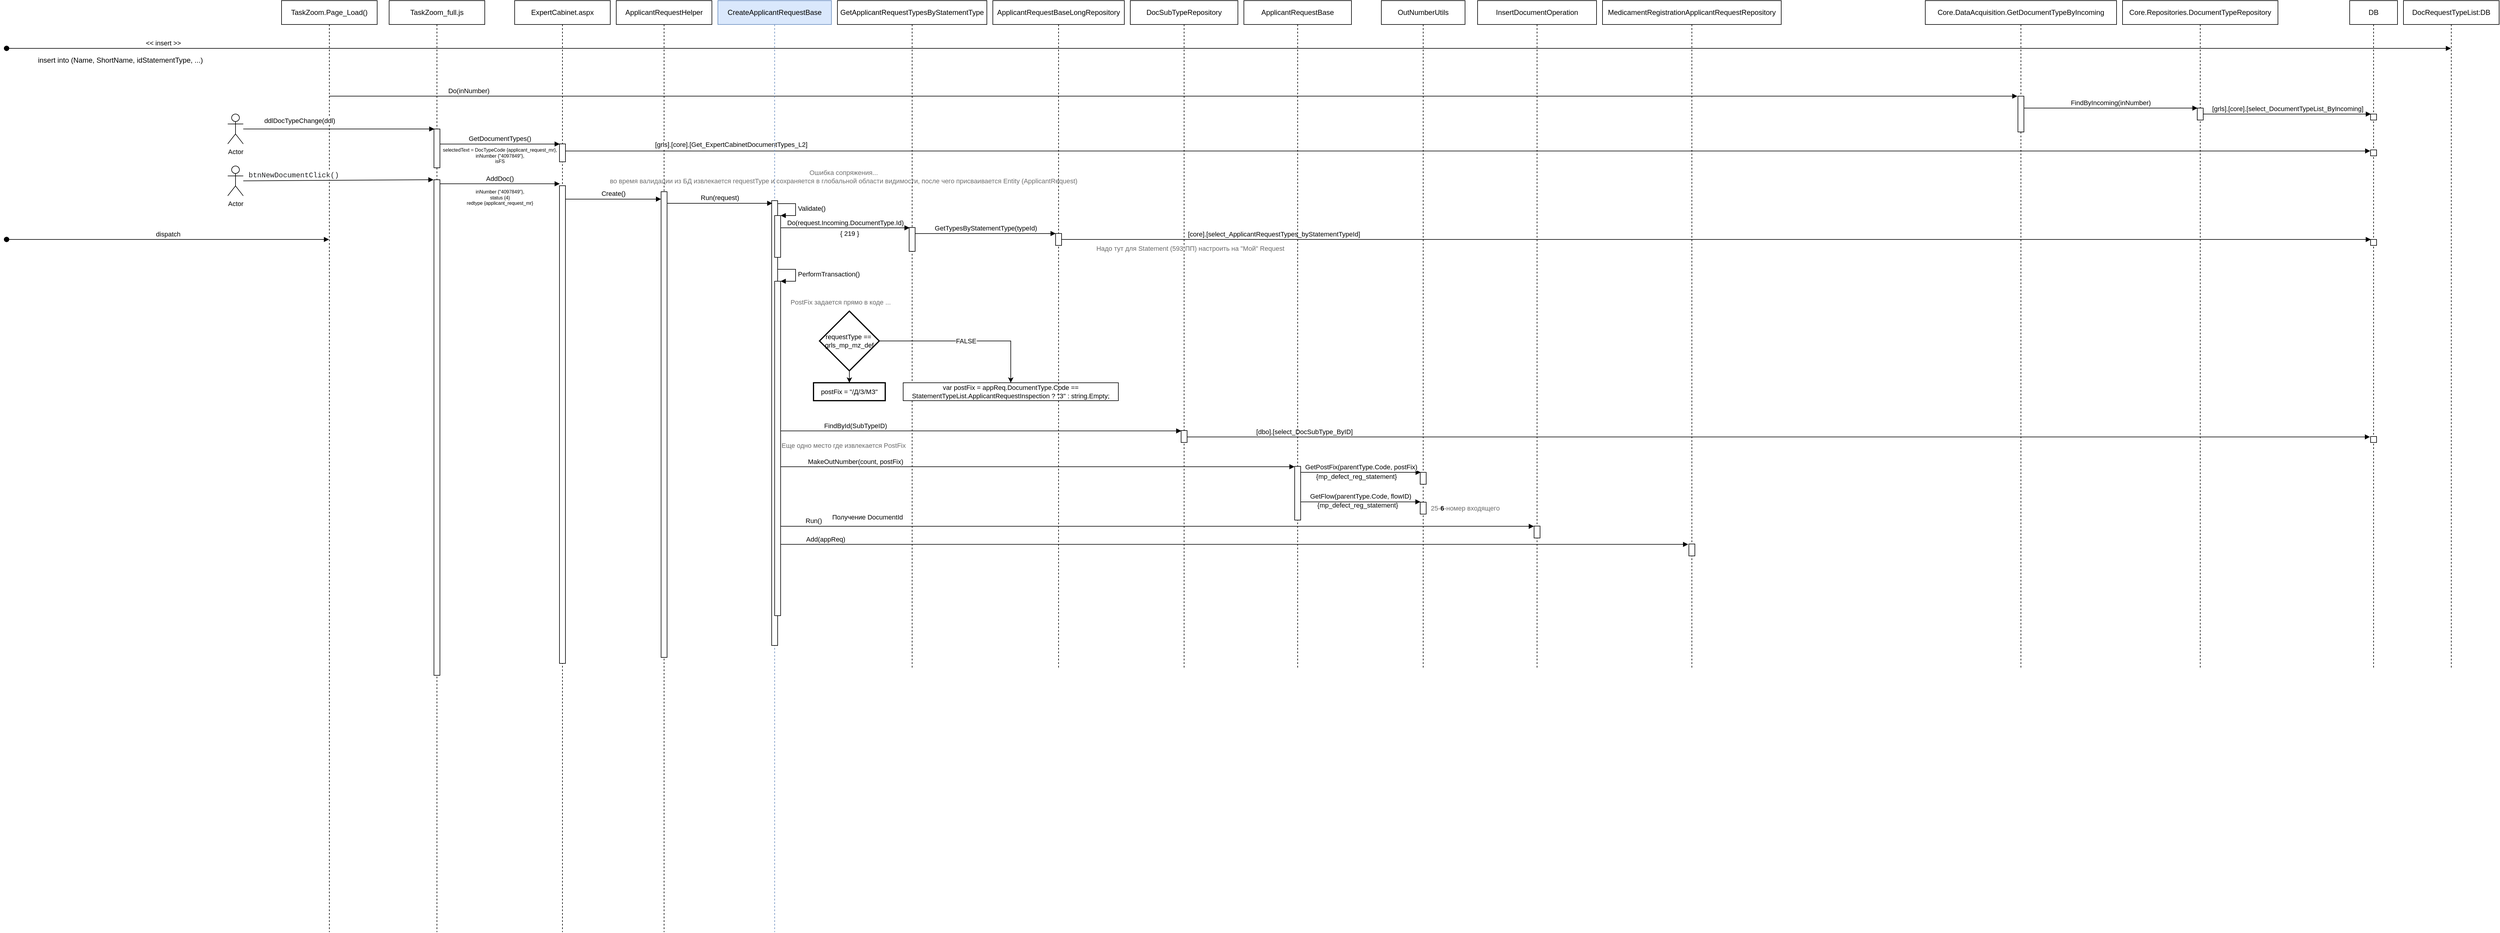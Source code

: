 <mxfile version="20.5.1" type="github">
  <diagram id="dsU_ii47a0S2btjW8iKH" name="Страница 1">
    <mxGraphModel dx="1084" dy="709" grid="1" gridSize="10" guides="1" tooltips="1" connect="1" arrows="1" fold="1" page="1" pageScale="1" pageWidth="827" pageHeight="1169" math="0" shadow="0">
      <root>
        <mxCell id="0" />
        <mxCell id="1" parent="0" />
        <mxCell id="BPP2ajkxVIenSYZT_UOM-38" value="ApplicantRequestHelper" style="shape=umlLifeline;perimeter=lifelinePerimeter;whiteSpace=wrap;html=1;container=1;collapsible=0;recursiveResize=0;outlineConnect=0;" vertex="1" parent="1">
          <mxGeometry x="1040" y="40" width="160" height="1560" as="geometry" />
        </mxCell>
        <mxCell id="BPP2ajkxVIenSYZT_UOM-40" value="" style="html=1;points=[];perimeter=orthogonalPerimeter;" vertex="1" parent="BPP2ajkxVIenSYZT_UOM-38">
          <mxGeometry x="75" y="320" width="10" height="780" as="geometry" />
        </mxCell>
        <mxCell id="BPP2ajkxVIenSYZT_UOM-1" value="DocRequestTypeList:DB" style="shape=umlLifeline;perimeter=lifelinePerimeter;whiteSpace=wrap;html=1;container=1;collapsible=0;recursiveResize=0;outlineConnect=0;" vertex="1" parent="1">
          <mxGeometry x="4030" y="40" width="160" height="1120" as="geometry" />
        </mxCell>
        <mxCell id="BPP2ajkxVIenSYZT_UOM-2" value="&amp;lt;&amp;lt; insert &amp;gt;&amp;gt;" style="html=1;verticalAlign=bottom;startArrow=oval;startFill=1;endArrow=block;startSize=8;rounded=0;" edge="1" parent="1" target="BPP2ajkxVIenSYZT_UOM-1">
          <mxGeometry x="-0.872" width="60" relative="1" as="geometry">
            <mxPoint x="20" y="120" as="sourcePoint" />
            <mxPoint x="180" y="120" as="targetPoint" />
            <mxPoint as="offset" />
          </mxGeometry>
        </mxCell>
        <mxCell id="BPP2ajkxVIenSYZT_UOM-3" value="insert into (Name, ShortName, idStatementType, ...)" style="text;html=1;align=center;verticalAlign=middle;resizable=0;points=[];autosize=1;strokeColor=none;fillColor=none;" vertex="1" parent="1">
          <mxGeometry x="60" y="125" width="300" height="30" as="geometry" />
        </mxCell>
        <mxCell id="BPP2ajkxVIenSYZT_UOM-4" value="dispatch" style="html=1;verticalAlign=bottom;startArrow=oval;startFill=1;endArrow=block;startSize=8;rounded=0;" edge="1" parent="1" target="BPP2ajkxVIenSYZT_UOM-5">
          <mxGeometry width="60" relative="1" as="geometry">
            <mxPoint x="20" y="440" as="sourcePoint" />
            <mxPoint x="80" y="240" as="targetPoint" />
          </mxGeometry>
        </mxCell>
        <mxCell id="BPP2ajkxVIenSYZT_UOM-5" value="TaskZoom.Page_Load()" style="shape=umlLifeline;perimeter=lifelinePerimeter;whiteSpace=wrap;html=1;container=1;collapsible=0;recursiveResize=0;outlineConnect=0;" vertex="1" parent="1">
          <mxGeometry x="480" y="40" width="160" height="1560" as="geometry" />
        </mxCell>
        <mxCell id="BPP2ajkxVIenSYZT_UOM-6" value="Core.DataAcquisition.GetDocumentTypeByIncoming" style="shape=umlLifeline;perimeter=lifelinePerimeter;whiteSpace=wrap;html=1;container=1;collapsible=0;recursiveResize=0;outlineConnect=0;" vertex="1" parent="1">
          <mxGeometry x="3230" y="40" width="320" height="1120" as="geometry" />
        </mxCell>
        <mxCell id="BPP2ajkxVIenSYZT_UOM-8" value="" style="html=1;points=[];perimeter=orthogonalPerimeter;" vertex="1" parent="BPP2ajkxVIenSYZT_UOM-6">
          <mxGeometry x="155" y="160" width="10" height="60" as="geometry" />
        </mxCell>
        <mxCell id="BPP2ajkxVIenSYZT_UOM-7" value="Do(inNumber)" style="html=1;verticalAlign=bottom;endArrow=block;rounded=0;entryX=-0.088;entryY=0;entryDx=0;entryDy=0;entryPerimeter=0;" edge="1" parent="1" source="BPP2ajkxVIenSYZT_UOM-5" target="BPP2ajkxVIenSYZT_UOM-8">
          <mxGeometry x="-0.835" width="80" relative="1" as="geometry">
            <mxPoint x="370" y="240" as="sourcePoint" />
            <mxPoint x="450" y="240" as="targetPoint" />
            <mxPoint as="offset" />
          </mxGeometry>
        </mxCell>
        <mxCell id="BPP2ajkxVIenSYZT_UOM-9" value="Core.Repositories.DocumentTypeRepository" style="shape=umlLifeline;perimeter=lifelinePerimeter;whiteSpace=wrap;html=1;container=1;collapsible=0;recursiveResize=0;outlineConnect=0;" vertex="1" parent="1">
          <mxGeometry x="3560" y="40" width="260" height="1120" as="geometry" />
        </mxCell>
        <mxCell id="BPP2ajkxVIenSYZT_UOM-10" value="" style="html=1;points=[];perimeter=orthogonalPerimeter;" vertex="1" parent="BPP2ajkxVIenSYZT_UOM-9">
          <mxGeometry x="125" y="180" width="10" height="20" as="geometry" />
        </mxCell>
        <mxCell id="BPP2ajkxVIenSYZT_UOM-11" value="FindByIncoming(inNumber)" style="html=1;verticalAlign=bottom;endArrow=block;rounded=0;entryX=0.048;entryY=0.003;entryDx=0;entryDy=0;entryPerimeter=0;" edge="1" parent="1" source="BPP2ajkxVIenSYZT_UOM-8" target="BPP2ajkxVIenSYZT_UOM-10">
          <mxGeometry width="80" relative="1" as="geometry">
            <mxPoint x="1089.997" y="220" as="sourcePoint" />
            <mxPoint x="1364.45" y="220" as="targetPoint" />
          </mxGeometry>
        </mxCell>
        <mxCell id="BPP2ajkxVIenSYZT_UOM-12" value="DB" style="shape=umlLifeline;perimeter=lifelinePerimeter;whiteSpace=wrap;html=1;container=1;collapsible=0;recursiveResize=0;outlineConnect=0;" vertex="1" parent="1">
          <mxGeometry x="3940" y="40" width="80" height="1120" as="geometry" />
        </mxCell>
        <mxCell id="BPP2ajkxVIenSYZT_UOM-13" value="" style="html=1;points=[];perimeter=orthogonalPerimeter;" vertex="1" parent="BPP2ajkxVIenSYZT_UOM-12">
          <mxGeometry x="35" y="190" width="10" height="10" as="geometry" />
        </mxCell>
        <mxCell id="BPP2ajkxVIenSYZT_UOM-23" value="" style="html=1;points=[];perimeter=orthogonalPerimeter;" vertex="1" parent="BPP2ajkxVIenSYZT_UOM-12">
          <mxGeometry x="35" y="250" width="10" height="10" as="geometry" />
        </mxCell>
        <mxCell id="BPP2ajkxVIenSYZT_UOM-63" value="" style="html=1;points=[];perimeter=orthogonalPerimeter;fontSize=11;" vertex="1" parent="BPP2ajkxVIenSYZT_UOM-12">
          <mxGeometry x="35" y="400" width="10" height="10" as="geometry" />
        </mxCell>
        <mxCell id="BPP2ajkxVIenSYZT_UOM-83" value="" style="html=1;points=[];perimeter=orthogonalPerimeter;fontSize=11;" vertex="1" parent="BPP2ajkxVIenSYZT_UOM-12">
          <mxGeometry x="35" y="730" width="10" height="10" as="geometry" />
        </mxCell>
        <mxCell id="BPP2ajkxVIenSYZT_UOM-14" value="[grls].[core].[select_DocumentTypeList_ByIncoming]" style="html=1;verticalAlign=bottom;endArrow=block;rounded=0;entryX=0.051;entryY=0.004;entryDx=0;entryDy=0;entryPerimeter=0;" edge="1" parent="1" source="BPP2ajkxVIenSYZT_UOM-10" target="BPP2ajkxVIenSYZT_UOM-13">
          <mxGeometry width="80" relative="1" as="geometry">
            <mxPoint x="1420" y="240" as="sourcePoint" />
            <mxPoint x="1500" y="240" as="targetPoint" />
          </mxGeometry>
        </mxCell>
        <mxCell id="BPP2ajkxVIenSYZT_UOM-15" value="TaskZoom_full.js" style="shape=umlLifeline;perimeter=lifelinePerimeter;whiteSpace=wrap;html=1;container=1;collapsible=0;recursiveResize=0;outlineConnect=0;" vertex="1" parent="1">
          <mxGeometry x="660" y="40" width="160" height="1560" as="geometry" />
        </mxCell>
        <mxCell id="BPP2ajkxVIenSYZT_UOM-17" value="" style="html=1;points=[];perimeter=orthogonalPerimeter;" vertex="1" parent="BPP2ajkxVIenSYZT_UOM-15">
          <mxGeometry x="75" y="215" width="10" height="65" as="geometry" />
        </mxCell>
        <mxCell id="BPP2ajkxVIenSYZT_UOM-33" value="" style="html=1;points=[];perimeter=orthogonalPerimeter;fontSize=11;" vertex="1" parent="BPP2ajkxVIenSYZT_UOM-15">
          <mxGeometry x="75" y="300" width="10" height="830" as="geometry" />
        </mxCell>
        <mxCell id="BPP2ajkxVIenSYZT_UOM-16" value="ddlDocTypeChange(ddl)" style="html=1;verticalAlign=bottom;endArrow=block;rounded=0;entryX=0.07;entryY=0;entryDx=0;entryDy=0;entryPerimeter=0;" edge="1" parent="1" source="BPP2ajkxVIenSYZT_UOM-30" target="BPP2ajkxVIenSYZT_UOM-17">
          <mxGeometry x="-0.412" y="5" width="80" relative="1" as="geometry">
            <mxPoint x="820" y="270" as="sourcePoint" />
            <mxPoint x="900" y="270" as="targetPoint" />
            <mxPoint as="offset" />
          </mxGeometry>
        </mxCell>
        <mxCell id="BPP2ajkxVIenSYZT_UOM-18" value="ExpertCabinet.aspx" style="shape=umlLifeline;perimeter=lifelinePerimeter;whiteSpace=wrap;html=1;container=1;collapsible=0;recursiveResize=0;outlineConnect=0;" vertex="1" parent="1">
          <mxGeometry x="870" y="40" width="160" height="1560" as="geometry" />
        </mxCell>
        <mxCell id="BPP2ajkxVIenSYZT_UOM-19" value="" style="html=1;points=[];perimeter=orthogonalPerimeter;" vertex="1" parent="BPP2ajkxVIenSYZT_UOM-18">
          <mxGeometry x="75" y="240" width="10" height="30" as="geometry" />
        </mxCell>
        <mxCell id="BPP2ajkxVIenSYZT_UOM-35" value="" style="html=1;points=[];perimeter=orthogonalPerimeter;" vertex="1" parent="BPP2ajkxVIenSYZT_UOM-18">
          <mxGeometry x="75" y="310" width="10" height="800" as="geometry" />
        </mxCell>
        <mxCell id="BPP2ajkxVIenSYZT_UOM-20" value="&lt;div&gt;GetDocumentTypes()&lt;/div&gt;" style="html=1;verticalAlign=bottom;endArrow=block;rounded=0;entryX=0.044;entryY=0.007;entryDx=0;entryDy=0;entryPerimeter=0;" edge="1" parent="1" source="BPP2ajkxVIenSYZT_UOM-17" target="BPP2ajkxVIenSYZT_UOM-19">
          <mxGeometry width="80" relative="1" as="geometry">
            <mxPoint x="1170" y="150" as="sourcePoint" />
            <mxPoint x="1250" y="150" as="targetPoint" />
          </mxGeometry>
        </mxCell>
        <mxCell id="BPP2ajkxVIenSYZT_UOM-21" value="selectedText = DocTypeCode {applicant_request_mr}, &lt;br style=&quot;font-size: 8px;&quot;&gt;inNumber {&quot;4097849&quot;},&lt;br style=&quot;font-size: 8px;&quot;&gt;isFS" style="text;html=1;align=center;verticalAlign=middle;resizable=0;points=[];autosize=1;strokeColor=none;fillColor=none;fontSize=8;" vertex="1" parent="1">
          <mxGeometry x="740" y="280" width="210" height="40" as="geometry" />
        </mxCell>
        <mxCell id="BPP2ajkxVIenSYZT_UOM-24" value="[grls].[core].[Get_ExpertCabinetDocumentTypes_L2]" style="html=1;verticalAlign=bottom;endArrow=block;rounded=0;fontSize=11;entryX=-0.051;entryY=0.185;entryDx=0;entryDy=0;entryPerimeter=0;" edge="1" parent="1" source="BPP2ajkxVIenSYZT_UOM-19" target="BPP2ajkxVIenSYZT_UOM-23">
          <mxGeometry x="-0.817" y="2" width="80" relative="1" as="geometry">
            <mxPoint x="1240" y="280" as="sourcePoint" />
            <mxPoint x="1320" y="280" as="targetPoint" />
            <mxPoint as="offset" />
          </mxGeometry>
        </mxCell>
        <mxCell id="BPP2ajkxVIenSYZT_UOM-30" value="Actor" style="shape=umlActor;verticalLabelPosition=bottom;verticalAlign=top;html=1;fontSize=11;" vertex="1" parent="1">
          <mxGeometry x="390" y="230" width="26" height="50" as="geometry" />
        </mxCell>
        <mxCell id="BPP2ajkxVIenSYZT_UOM-32" value="Actor" style="shape=umlActor;verticalLabelPosition=bottom;verticalAlign=top;html=1;fontSize=11;" vertex="1" parent="1">
          <mxGeometry x="390" y="317" width="26" height="50" as="geometry" />
        </mxCell>
        <mxCell id="BPP2ajkxVIenSYZT_UOM-34" value="&lt;span style=&quot;color: rgb(32, 33, 36); font-family: consolas, &amp;quot;lucida console&amp;quot;, &amp;quot;courier new&amp;quot;, monospace; font-size: 12px; text-align: left;&quot;&gt;btnNewDocumentClick()&lt;/span&gt;" style="html=1;verticalAlign=bottom;endArrow=block;rounded=0;fontSize=11;entryX=-0.077;entryY=0;entryDx=0;entryDy=0;entryPerimeter=0;" edge="1" parent="1" source="BPP2ajkxVIenSYZT_UOM-32" target="BPP2ajkxVIenSYZT_UOM-33">
          <mxGeometry x="-0.472" y="-1" width="80" relative="1" as="geometry">
            <mxPoint x="570" y="220" as="sourcePoint" />
            <mxPoint x="650" y="220" as="targetPoint" />
            <mxPoint as="offset" />
          </mxGeometry>
        </mxCell>
        <mxCell id="BPP2ajkxVIenSYZT_UOM-36" value="AddDoc()" style="html=1;verticalAlign=bottom;endArrow=block;rounded=0;fontSize=11;entryX=0.047;entryY=-0.004;entryDx=0;entryDy=0;entryPerimeter=0;" edge="1" parent="1" source="BPP2ajkxVIenSYZT_UOM-33" target="BPP2ajkxVIenSYZT_UOM-35">
          <mxGeometry width="80" relative="1" as="geometry">
            <mxPoint x="700" y="260" as="sourcePoint" />
            <mxPoint x="780" y="260" as="targetPoint" />
          </mxGeometry>
        </mxCell>
        <mxCell id="BPP2ajkxVIenSYZT_UOM-37" value="inNumber {&quot;4097849&quot;},&lt;br&gt;status {4}&lt;br style=&quot;font-size: 8px;&quot;&gt;redtype {applicant_request_mr}" style="text;html=1;align=center;verticalAlign=middle;resizable=0;points=[];autosize=1;strokeColor=none;fillColor=none;fontSize=8;" vertex="1" parent="1">
          <mxGeometry x="780" y="350" width="130" height="40" as="geometry" />
        </mxCell>
        <mxCell id="BPP2ajkxVIenSYZT_UOM-41" value="Create()" style="html=1;verticalAlign=bottom;endArrow=block;rounded=0;fontSize=11;entryX=0;entryY=0.016;entryDx=0;entryDy=0;entryPerimeter=0;" edge="1" parent="1" source="BPP2ajkxVIenSYZT_UOM-35" target="BPP2ajkxVIenSYZT_UOM-40">
          <mxGeometry width="80" relative="1" as="geometry">
            <mxPoint x="1070" y="370" as="sourcePoint" />
            <mxPoint x="1150" y="370" as="targetPoint" />
          </mxGeometry>
        </mxCell>
        <mxCell id="BPP2ajkxVIenSYZT_UOM-42" value="CreateApplicantRequestBase" style="shape=umlLifeline;perimeter=lifelinePerimeter;whiteSpace=wrap;html=1;container=1;collapsible=0;recursiveResize=0;outlineConnect=0;fillColor=#dae8fc;strokeColor=#6c8ebf;" vertex="1" parent="1">
          <mxGeometry x="1210" y="40" width="190" height="1560" as="geometry" />
        </mxCell>
        <mxCell id="BPP2ajkxVIenSYZT_UOM-43" value="" style="html=1;points=[];perimeter=orthogonalPerimeter;" vertex="1" parent="BPP2ajkxVIenSYZT_UOM-42">
          <mxGeometry x="90" y="335" width="10" height="745" as="geometry" />
        </mxCell>
        <mxCell id="BPP2ajkxVIenSYZT_UOM-47" value="" style="html=1;points=[];perimeter=orthogonalPerimeter;fontSize=11;" vertex="1" parent="BPP2ajkxVIenSYZT_UOM-42">
          <mxGeometry x="95" y="360" width="10" height="70" as="geometry" />
        </mxCell>
        <mxCell id="BPP2ajkxVIenSYZT_UOM-48" value="Validate()" style="edgeStyle=orthogonalEdgeStyle;html=1;align=left;spacingLeft=2;endArrow=block;rounded=0;entryX=1;entryY=0;fontSize=11;" edge="1" target="BPP2ajkxVIenSYZT_UOM-47" parent="BPP2ajkxVIenSYZT_UOM-42" source="BPP2ajkxVIenSYZT_UOM-43">
          <mxGeometry relative="1" as="geometry">
            <mxPoint x="100" y="340" as="sourcePoint" />
            <Array as="points">
              <mxPoint x="130" y="340" />
              <mxPoint x="130" y="360" />
            </Array>
          </mxGeometry>
        </mxCell>
        <mxCell id="BPP2ajkxVIenSYZT_UOM-65" value="" style="html=1;points=[];perimeter=orthogonalPerimeter;fontSize=11;" vertex="1" parent="BPP2ajkxVIenSYZT_UOM-42">
          <mxGeometry x="95" y="470" width="10" height="560" as="geometry" />
        </mxCell>
        <mxCell id="BPP2ajkxVIenSYZT_UOM-66" value="PerformTransaction()" style="edgeStyle=orthogonalEdgeStyle;html=1;align=left;spacingLeft=2;endArrow=block;rounded=0;entryX=1;entryY=0;fontSize=11;" edge="1" target="BPP2ajkxVIenSYZT_UOM-65" parent="BPP2ajkxVIenSYZT_UOM-42" source="BPP2ajkxVIenSYZT_UOM-43">
          <mxGeometry relative="1" as="geometry">
            <mxPoint x="100" y="450" as="sourcePoint" />
            <Array as="points">
              <mxPoint x="130" y="450" />
              <mxPoint x="130" y="470" />
            </Array>
          </mxGeometry>
        </mxCell>
        <mxCell id="BPP2ajkxVIenSYZT_UOM-46" value="Run(request)" style="html=1;verticalAlign=bottom;endArrow=block;rounded=0;fontSize=11;entryX=0.115;entryY=0.006;entryDx=0;entryDy=0;entryPerimeter=0;" edge="1" parent="1" source="BPP2ajkxVIenSYZT_UOM-40" target="BPP2ajkxVIenSYZT_UOM-43">
          <mxGeometry width="80" relative="1" as="geometry">
            <mxPoint x="1125" y="379.71" as="sourcePoint" />
            <mxPoint x="1285" y="379.71" as="targetPoint" />
          </mxGeometry>
        </mxCell>
        <mxCell id="BPP2ajkxVIenSYZT_UOM-49" value="GetApplicantRequestTypesByStatementType" style="shape=umlLifeline;perimeter=lifelinePerimeter;whiteSpace=wrap;html=1;container=1;collapsible=0;recursiveResize=0;outlineConnect=0;" vertex="1" parent="1">
          <mxGeometry x="1410" y="40" width="250" height="1120" as="geometry" />
        </mxCell>
        <mxCell id="BPP2ajkxVIenSYZT_UOM-54" value="" style="html=1;points=[];perimeter=orthogonalPerimeter;fontSize=11;" vertex="1" parent="BPP2ajkxVIenSYZT_UOM-49">
          <mxGeometry x="120" y="380" width="10" height="40" as="geometry" />
        </mxCell>
        <mxCell id="BPP2ajkxVIenSYZT_UOM-67" value="Ошибка сопряжения... &lt;br&gt;во время валидации из БД извлекается requestType и сохраняется в глобальной области видимости, после чего присваивается Entity (ApplicantRequest)" style="text;align=center;verticalAlign=middle;resizable=1;points=[];autosize=1;fontSize=11;imageAspect=1;absoluteArcSize=0;portConstraintRotation=0;allowArrows=1;container=1;fixedWidth=0;resizeHeight=1;treeMoving=0;treeFolding=0;comic=0;enumerate=0;snapToPoint=0;fixDash=0;dropTarget=0;metaEdit=0;backgroundOutline=0;resizeWidth=1;html=1;labelBackgroundColor=none;labelBorderColor=none;fontColor=#6E6E6E;connectable=0;collapsible=0;" vertex="1" parent="BPP2ajkxVIenSYZT_UOM-49">
          <mxGeometry x="-100" y="250" width="220" height="90" as="geometry" />
        </mxCell>
        <mxCell id="BPP2ajkxVIenSYZT_UOM-68" value="PostFix задается прямо в коде ..." style="text;html=1;align=center;verticalAlign=middle;resizable=0;points=[];autosize=1;strokeColor=none;fillColor=none;fontSize=11;fontColor=#696969;" vertex="1" parent="BPP2ajkxVIenSYZT_UOM-49">
          <mxGeometry x="-90" y="490" width="190" height="30" as="geometry" />
        </mxCell>
        <mxCell id="BPP2ajkxVIenSYZT_UOM-70" value="requestType ==&amp;nbsp;&lt;br&gt;grls_mp_mz_def" style="strokeWidth=2;html=1;shape=mxgraph.flowchart.decision;whiteSpace=wrap;labelBackgroundColor=none;labelBorderColor=none;comic=0;fontSize=11;fontColor=#000000;" vertex="1" parent="BPP2ajkxVIenSYZT_UOM-49">
          <mxGeometry x="-30" y="520" width="100" height="100" as="geometry" />
        </mxCell>
        <mxCell id="BPP2ajkxVIenSYZT_UOM-71" value="postFix = &quot;/Д/З/МЗ&quot;" style="whiteSpace=wrap;html=1;fontSize=11;fontColor=#000000;strokeWidth=2;labelBackgroundColor=none;labelBorderColor=none;comic=0;" vertex="1" parent="BPP2ajkxVIenSYZT_UOM-49">
          <mxGeometry x="-40" y="640" width="120" height="30" as="geometry" />
        </mxCell>
        <mxCell id="BPP2ajkxVIenSYZT_UOM-72" value="" style="edgeStyle=orthogonalEdgeStyle;rounded=0;orthogonalLoop=1;jettySize=auto;html=1;fontSize=11;fontColor=#000000;" edge="1" parent="BPP2ajkxVIenSYZT_UOM-49" source="BPP2ajkxVIenSYZT_UOM-70" target="BPP2ajkxVIenSYZT_UOM-71">
          <mxGeometry relative="1" as="geometry" />
        </mxCell>
        <mxCell id="BPP2ajkxVIenSYZT_UOM-69" value="&lt;div&gt;&lt;font color=&quot;#000000&quot;&gt;var postFix = appReq.DocumentType.Code == StatementTypeList.ApplicantRequestInspection ? &quot;З&quot; : string.Empty;&lt;/font&gt;&lt;/div&gt;" style="whiteSpace=wrap;html=1;labelBackgroundColor=none;labelBorderColor=none;comic=0;fontSize=11;fontColor=#696969;" vertex="1" parent="BPP2ajkxVIenSYZT_UOM-49">
          <mxGeometry x="110" y="640" width="360" height="30" as="geometry" />
        </mxCell>
        <mxCell id="BPP2ajkxVIenSYZT_UOM-73" value="FALSE" style="edgeStyle=orthogonalEdgeStyle;rounded=0;orthogonalLoop=1;jettySize=auto;html=1;entryX=0.5;entryY=0;entryDx=0;entryDy=0;fontSize=11;fontColor=#000000;" edge="1" parent="BPP2ajkxVIenSYZT_UOM-49" source="BPP2ajkxVIenSYZT_UOM-70" target="BPP2ajkxVIenSYZT_UOM-69">
          <mxGeometry relative="1" as="geometry" />
        </mxCell>
        <mxCell id="BPP2ajkxVIenSYZT_UOM-85" value="Еще одно место где извлекается PostFix" style="text;html=1;align=center;verticalAlign=middle;resizable=0;points=[];autosize=1;strokeColor=none;fillColor=none;fontSize=11;fontColor=#696969;" vertex="1" parent="BPP2ajkxVIenSYZT_UOM-49">
          <mxGeometry x="-105" y="730" width="230" height="30" as="geometry" />
        </mxCell>
        <mxCell id="BPP2ajkxVIenSYZT_UOM-105" value="Получение DocumentId" style="text;html=1;align=center;verticalAlign=middle;resizable=0;points=[];autosize=1;strokeColor=none;fillColor=none;fontSize=11;fontColor=#000000;connectable=0;" vertex="1" parent="BPP2ajkxVIenSYZT_UOM-49">
          <mxGeometry x="-20" y="850" width="140" height="30" as="geometry" />
        </mxCell>
        <mxCell id="BPP2ajkxVIenSYZT_UOM-53" value="Do(request.Incoming.DocumentType.Id)" style="html=1;verticalAlign=bottom;endArrow=block;rounded=0;fontSize=11;entryX=0.074;entryY=0.013;entryDx=0;entryDy=0;entryPerimeter=0;" edge="1" parent="1" source="BPP2ajkxVIenSYZT_UOM-47" target="BPP2ajkxVIenSYZT_UOM-54">
          <mxGeometry width="80" relative="1" as="geometry">
            <mxPoint x="1370" y="360" as="sourcePoint" />
            <mxPoint x="1450" y="360" as="targetPoint" />
          </mxGeometry>
        </mxCell>
        <mxCell id="BPP2ajkxVIenSYZT_UOM-55" value="{ 219 }" style="text;html=1;align=center;verticalAlign=middle;resizable=0;points=[];autosize=1;strokeColor=none;fillColor=none;fontSize=11;" vertex="1" parent="1">
          <mxGeometry x="1400" y="415" width="60" height="30" as="geometry" />
        </mxCell>
        <mxCell id="BPP2ajkxVIenSYZT_UOM-56" value="ApplicantRequestBaseLongRepository" style="shape=umlLifeline;perimeter=lifelinePerimeter;whiteSpace=wrap;html=1;container=1;collapsible=0;recursiveResize=0;outlineConnect=0;" vertex="1" parent="1">
          <mxGeometry x="1670" y="40" width="220" height="1120" as="geometry" />
        </mxCell>
        <mxCell id="BPP2ajkxVIenSYZT_UOM-61" value="" style="html=1;points=[];perimeter=orthogonalPerimeter;fontSize=11;" vertex="1" parent="BPP2ajkxVIenSYZT_UOM-56">
          <mxGeometry x="105" y="390" width="10" height="20" as="geometry" />
        </mxCell>
        <mxCell id="BPP2ajkxVIenSYZT_UOM-60" value="GetTypesByStatementType(typeId)" style="html=1;verticalAlign=bottom;endArrow=block;rounded=0;fontSize=11;entryX=0.016;entryY=0.004;entryDx=0;entryDy=0;entryPerimeter=0;" edge="1" parent="1" source="BPP2ajkxVIenSYZT_UOM-54" target="BPP2ajkxVIenSYZT_UOM-61">
          <mxGeometry width="80" relative="1" as="geometry">
            <mxPoint x="1560" y="370" as="sourcePoint" />
            <mxPoint x="1640" y="370" as="targetPoint" />
          </mxGeometry>
        </mxCell>
        <mxCell id="BPP2ajkxVIenSYZT_UOM-62" value="[core].[select_ApplicantRequestTypes_byStatementTypeId]" style="html=1;verticalAlign=bottom;endArrow=block;rounded=0;fontSize=11;entryX=0.048;entryY=0.001;entryDx=0;entryDy=0;entryPerimeter=0;" edge="1" parent="1" source="BPP2ajkxVIenSYZT_UOM-61" target="BPP2ajkxVIenSYZT_UOM-63">
          <mxGeometry x="-0.676" width="80" relative="1" as="geometry">
            <mxPoint x="1920" y="380" as="sourcePoint" />
            <mxPoint x="2810" y="430" as="targetPoint" />
            <mxPoint as="offset" />
          </mxGeometry>
        </mxCell>
        <mxCell id="BPP2ajkxVIenSYZT_UOM-64" value="Надо тут для Statement (593 ПП) настроить на &quot;Мой&quot; Request" style="text;html=1;align=center;verticalAlign=middle;resizable=0;points=[];autosize=1;strokeColor=none;fillColor=none;fontSize=11;fontColor=#696969;" vertex="1" parent="1">
          <mxGeometry x="1830" y="440" width="340" height="30" as="geometry" />
        </mxCell>
        <mxCell id="BPP2ajkxVIenSYZT_UOM-80" value="DocSubTypeRepository" style="shape=umlLifeline;perimeter=lifelinePerimeter;whiteSpace=wrap;html=1;container=1;collapsible=0;recursiveResize=0;outlineConnect=0;" vertex="1" parent="1">
          <mxGeometry x="1900" y="40" width="180" height="1120" as="geometry" />
        </mxCell>
        <mxCell id="BPP2ajkxVIenSYZT_UOM-81" value="" style="html=1;points=[];perimeter=orthogonalPerimeter;fontSize=11;" vertex="1" parent="BPP2ajkxVIenSYZT_UOM-80">
          <mxGeometry x="85" y="720" width="10" height="20" as="geometry" />
        </mxCell>
        <mxCell id="BPP2ajkxVIenSYZT_UOM-82" value="FindById(SubTypeID)" style="html=1;verticalAlign=bottom;endArrow=block;rounded=0;fontSize=11;fontColor=#000000;entryX=0.035;entryY=0.033;entryDx=0;entryDy=0;entryPerimeter=0;" edge="1" parent="1" source="BPP2ajkxVIenSYZT_UOM-65" target="BPP2ajkxVIenSYZT_UOM-81">
          <mxGeometry x="-0.627" width="80" relative="1" as="geometry">
            <mxPoint x="1620" y="720" as="sourcePoint" />
            <mxPoint x="1700" y="720" as="targetPoint" />
            <mxPoint as="offset" />
          </mxGeometry>
        </mxCell>
        <mxCell id="BPP2ajkxVIenSYZT_UOM-84" value="[dbo].[select_DocSubType_ByID]" style="html=1;verticalAlign=bottom;endArrow=block;rounded=0;fontSize=11;fontColor=#000000;entryX=-0.098;entryY=0.072;entryDx=0;entryDy=0;entryPerimeter=0;" edge="1" parent="1" source="BPP2ajkxVIenSYZT_UOM-81" target="BPP2ajkxVIenSYZT_UOM-83">
          <mxGeometry x="-0.802" width="80" relative="1" as="geometry">
            <mxPoint x="2380" y="700" as="sourcePoint" />
            <mxPoint x="3010" y="760" as="targetPoint" />
            <mxPoint as="offset" />
          </mxGeometry>
        </mxCell>
        <mxCell id="BPP2ajkxVIenSYZT_UOM-86" value="ApplicantRequestBase" style="shape=umlLifeline;perimeter=lifelinePerimeter;whiteSpace=wrap;html=1;container=1;collapsible=0;recursiveResize=0;outlineConnect=0;" vertex="1" parent="1">
          <mxGeometry x="2090" y="40" width="180" height="1120" as="geometry" />
        </mxCell>
        <mxCell id="BPP2ajkxVIenSYZT_UOM-87" value="" style="html=1;points=[];perimeter=orthogonalPerimeter;fontSize=11;" vertex="1" parent="BPP2ajkxVIenSYZT_UOM-86">
          <mxGeometry x="85" y="780" width="10" height="90" as="geometry" />
        </mxCell>
        <mxCell id="BPP2ajkxVIenSYZT_UOM-88" value="MakeOutNumber(count, postFix)" style="html=1;verticalAlign=bottom;endArrow=block;rounded=0;fontSize=11;fontColor=#000000;entryX=-0.024;entryY=0.007;entryDx=0;entryDy=0;entryPerimeter=0;" edge="1" parent="1" source="BPP2ajkxVIenSYZT_UOM-65" target="BPP2ajkxVIenSYZT_UOM-87">
          <mxGeometry x="-0.709" width="80" relative="1" as="geometry">
            <mxPoint x="1510" y="760" as="sourcePoint" />
            <mxPoint x="1590" y="760" as="targetPoint" />
            <mxPoint as="offset" />
          </mxGeometry>
        </mxCell>
        <mxCell id="BPP2ajkxVIenSYZT_UOM-89" value="OutNumberUtils" style="shape=umlLifeline;perimeter=lifelinePerimeter;whiteSpace=wrap;html=1;container=1;collapsible=0;recursiveResize=0;outlineConnect=0;" vertex="1" parent="1">
          <mxGeometry x="2320" y="40" width="140" height="1120" as="geometry" />
        </mxCell>
        <mxCell id="BPP2ajkxVIenSYZT_UOM-90" value="" style="html=1;points=[];perimeter=orthogonalPerimeter;fontSize=11;" vertex="1" parent="BPP2ajkxVIenSYZT_UOM-89">
          <mxGeometry x="65" y="790" width="10" height="20" as="geometry" />
        </mxCell>
        <mxCell id="BPP2ajkxVIenSYZT_UOM-95" value="" style="html=1;points=[];perimeter=orthogonalPerimeter;fontSize=11;" vertex="1" parent="BPP2ajkxVIenSYZT_UOM-89">
          <mxGeometry x="65" y="840" width="10" height="20" as="geometry" />
        </mxCell>
        <mxCell id="BPP2ajkxVIenSYZT_UOM-91" value="GetPostFix(parentType.Code, postFix)" style="html=1;verticalAlign=bottom;endArrow=block;rounded=0;fontSize=11;fontColor=#000000;entryX=0.083;entryY=0.003;entryDx=0;entryDy=0;entryPerimeter=0;" edge="1" parent="1" source="BPP2ajkxVIenSYZT_UOM-87" target="BPP2ajkxVIenSYZT_UOM-90">
          <mxGeometry width="80" relative="1" as="geometry">
            <mxPoint x="2190" y="830" as="sourcePoint" />
            <mxPoint x="2270" y="830" as="targetPoint" />
          </mxGeometry>
        </mxCell>
        <mxCell id="BPP2ajkxVIenSYZT_UOM-92" value="{mp_defect_reg_statement}" style="text;html=1;align=center;verticalAlign=middle;resizable=0;points=[];autosize=1;strokeColor=none;fillColor=none;fontSize=11;fontColor=#000000;" vertex="1" parent="1">
          <mxGeometry x="2198" y="822" width="160" height="30" as="geometry" />
        </mxCell>
        <mxCell id="BPP2ajkxVIenSYZT_UOM-94" value="GetFlow(parentType.Code, flowID)" style="html=1;verticalAlign=bottom;endArrow=block;rounded=0;fontSize=11;fontColor=#000000;entryX=0.048;entryY=-0.027;entryDx=0;entryDy=0;entryPerimeter=0;" edge="1" parent="1" source="BPP2ajkxVIenSYZT_UOM-87" target="BPP2ajkxVIenSYZT_UOM-95">
          <mxGeometry width="80" relative="1" as="geometry">
            <mxPoint x="2185" y="880.0" as="sourcePoint" />
            <mxPoint x="2385.83" y="880.0" as="targetPoint" />
          </mxGeometry>
        </mxCell>
        <mxCell id="BPP2ajkxVIenSYZT_UOM-96" value="{mp_defect_reg_statement}" style="text;html=1;align=center;verticalAlign=middle;resizable=0;points=[];autosize=1;strokeColor=none;fillColor=none;fontSize=11;fontColor=#000000;" vertex="1" parent="1">
          <mxGeometry x="2200" y="870" width="160" height="30" as="geometry" />
        </mxCell>
        <mxCell id="BPP2ajkxVIenSYZT_UOM-97" value="&lt;font color=&quot;#6b6b6b&quot;&gt;25-&lt;/font&gt;&lt;b&gt;6&lt;/b&gt;&lt;font color=&quot;#6b6b6b&quot;&gt;-номер входящего&lt;/font&gt;" style="text;html=1;align=center;verticalAlign=middle;resizable=1;points=[];autosize=1;strokeColor=none;fillColor=none;fontSize=11;fontColor=#000000;" vertex="1" parent="1">
          <mxGeometry x="2400" y="880" width="120" height="20" as="geometry" />
        </mxCell>
        <mxCell id="BPP2ajkxVIenSYZT_UOM-98" value="InsertDocumentOperation" style="shape=umlLifeline;perimeter=lifelinePerimeter;whiteSpace=wrap;html=1;container=1;collapsible=0;recursiveResize=0;outlineConnect=0;" vertex="1" parent="1">
          <mxGeometry x="2481" y="40" width="199" height="1120" as="geometry" />
        </mxCell>
        <mxCell id="BPP2ajkxVIenSYZT_UOM-100" value="" style="html=1;points=[];perimeter=orthogonalPerimeter;fontSize=11;" vertex="1" parent="BPP2ajkxVIenSYZT_UOM-98">
          <mxGeometry x="94.5" y="880" width="10" height="20" as="geometry" />
        </mxCell>
        <mxCell id="BPP2ajkxVIenSYZT_UOM-101" value="MedicamentRegistrationApplicantRequestRepository" style="shape=umlLifeline;perimeter=lifelinePerimeter;whiteSpace=wrap;html=1;container=1;collapsible=0;recursiveResize=0;outlineConnect=0;" vertex="1" parent="1">
          <mxGeometry x="2690" y="40" width="299" height="1120" as="geometry" />
        </mxCell>
        <mxCell id="BPP2ajkxVIenSYZT_UOM-102" value="" style="html=1;points=[];perimeter=orthogonalPerimeter;fontSize=11;" vertex="1" parent="BPP2ajkxVIenSYZT_UOM-101">
          <mxGeometry x="144.5" y="910" width="10" height="20" as="geometry" />
        </mxCell>
        <mxCell id="BPP2ajkxVIenSYZT_UOM-103" value="Run()" style="html=1;verticalAlign=bottom;endArrow=block;rounded=0;fontSize=11;fontColor=#000000;entryX=-0.033;entryY=0.021;entryDx=0;entryDy=0;entryPerimeter=0;" edge="1" parent="1" source="BPP2ajkxVIenSYZT_UOM-65" target="BPP2ajkxVIenSYZT_UOM-100">
          <mxGeometry x="-0.913" width="80" relative="1" as="geometry">
            <mxPoint x="2090" y="710" as="sourcePoint" />
            <mxPoint x="2170" y="710" as="targetPoint" />
            <mxPoint as="offset" />
          </mxGeometry>
        </mxCell>
        <mxCell id="BPP2ajkxVIenSYZT_UOM-104" value="Add(appReq)" style="html=1;verticalAlign=bottom;endArrow=block;rounded=0;fontSize=11;fontColor=#000000;entryX=-0.119;entryY=0.034;entryDx=0;entryDy=0;entryPerimeter=0;" edge="1" parent="1" source="BPP2ajkxVIenSYZT_UOM-65" target="BPP2ajkxVIenSYZT_UOM-102">
          <mxGeometry x="-0.901" width="80" relative="1" as="geometry">
            <mxPoint x="1325" y="930.42" as="sourcePoint" />
            <mxPoint x="2585.17" y="930.42" as="targetPoint" />
            <mxPoint as="offset" />
          </mxGeometry>
        </mxCell>
      </root>
    </mxGraphModel>
  </diagram>
</mxfile>
